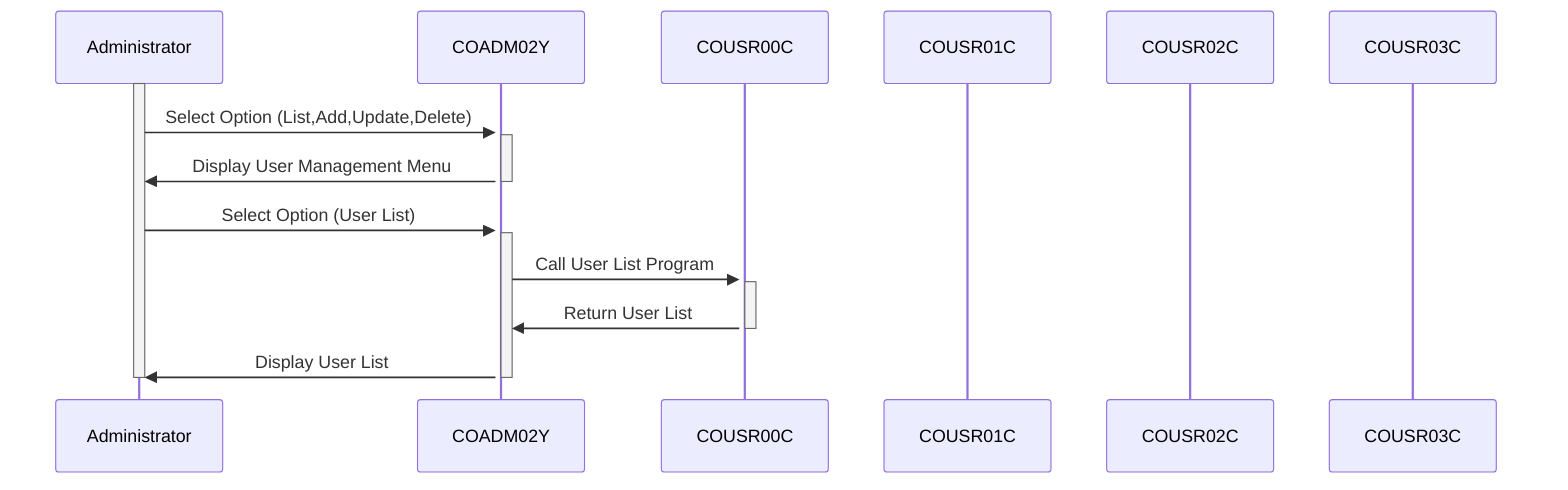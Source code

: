sequenceDiagram
    participant Administrator
    participant COADM02Y
    participant COUSR00C
    participant COUSR01C
    participant COUSR02C
    participant COUSR03C
    
    activate Administrator
    Administrator->>+COADM02Y: Select Option (List,Add,Update,Delete)
    activate COADM02Y
    COADM02Y->>-Administrator: Display User Management Menu
    Administrator->>+COADM02Y: Select Option (User List)
    COADM02Y->>+COUSR00C: Call User List Program
    activate COUSR00C
    COUSR00C->>COADM02Y: Return User List
    deactivate COUSR00C
    COADM02Y->>Administrator: Display User List
    deactivate Administrator
    deactivate COADM02Y